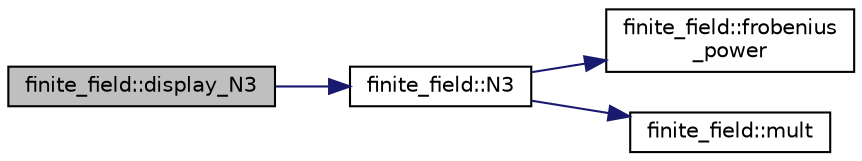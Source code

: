 digraph "finite_field::display_N3"
{
  edge [fontname="Helvetica",fontsize="10",labelfontname="Helvetica",labelfontsize="10"];
  node [fontname="Helvetica",fontsize="10",shape=record];
  rankdir="LR";
  Node2578 [label="finite_field::display_N3",height=0.2,width=0.4,color="black", fillcolor="grey75", style="filled", fontcolor="black"];
  Node2578 -> Node2579 [color="midnightblue",fontsize="10",style="solid",fontname="Helvetica"];
  Node2579 [label="finite_field::N3",height=0.2,width=0.4,color="black", fillcolor="white", style="filled",URL="$df/d5a/classfinite__field.html#aa7c17cc55492ee6fd76ef0201d8dc200"];
  Node2579 -> Node2580 [color="midnightblue",fontsize="10",style="solid",fontname="Helvetica"];
  Node2580 [label="finite_field::frobenius\l_power",height=0.2,width=0.4,color="black", fillcolor="white", style="filled",URL="$df/d5a/classfinite__field.html#aec23e43aaefc0ed601cdfa3139496a92"];
  Node2579 -> Node2581 [color="midnightblue",fontsize="10",style="solid",fontname="Helvetica"];
  Node2581 [label="finite_field::mult",height=0.2,width=0.4,color="black", fillcolor="white", style="filled",URL="$df/d5a/classfinite__field.html#a24fb5917aa6d4d656fd855b7f44a13b0"];
}
